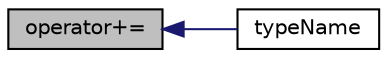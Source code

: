 digraph "operator+="
{
  bgcolor="transparent";
  edge [fontname="Helvetica",fontsize="10",labelfontname="Helvetica",labelfontsize="10"];
  node [fontname="Helvetica",fontsize="10",shape=record];
  rankdir="LR";
  Node1 [label="operator+=",height=0.2,width=0.4,color="black", fillcolor="grey75", style="filled", fontcolor="black"];
  Node1 -> Node2 [dir="back",color="midnightblue",fontsize="10",style="solid",fontname="Helvetica"];
  Node2 [label="typeName",height=0.2,width=0.4,color="black",URL="$a01003.html#a561f535eabff4d94fd999c48df4443bd",tooltip="Return the instantiated type name. "];
}

